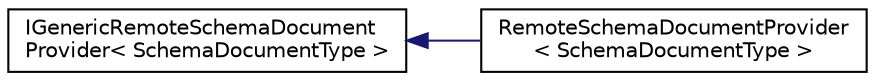 digraph "Graphical Class Hierarchy"
{
  edge [fontname="Helvetica",fontsize="10",labelfontname="Helvetica",labelfontsize="10"];
  node [fontname="Helvetica",fontsize="10",shape=record];
  rankdir="LR";
  Node0 [label="IGenericRemoteSchemaDocument\lProvider\< SchemaDocumentType \>",height=0.2,width=0.4,color="black", fillcolor="white", style="filled",URL="$classIGenericRemoteSchemaDocumentProvider.html"];
  Node0 -> Node1 [dir="back",color="midnightblue",fontsize="10",style="solid",fontname="Helvetica"];
  Node1 [label="RemoteSchemaDocumentProvider\l\< SchemaDocumentType \>",height=0.2,width=0.4,color="black", fillcolor="white", style="filled",URL="$classRemoteSchemaDocumentProvider.html"];
}
